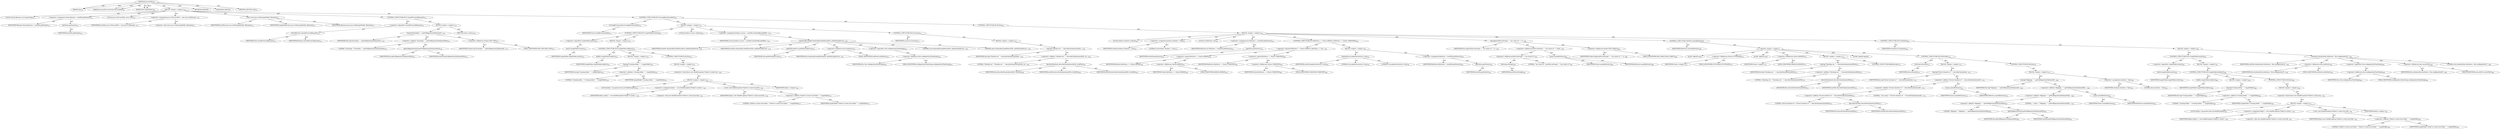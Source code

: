 digraph "processFile" {  
"111669149713" [label = <(METHOD,processFile)<SUB>507</SUB>> ]
"115964117009" [label = <(PARAM,this)<SUB>507</SUB>> ]
"115964117035" [label = <(PARAM,com.starbase.starteam.File eachFile)<SUB>507</SUB>> ]
"115964117036" [label = <(PARAM,File targetFolder)<SUB>508</SUB>> ]
"25769803842" [label = <(BLOCK,&lt;empty&gt;,&lt;empty&gt;)<SUB>509</SUB>> ]
"94489280543" [label = <(LOCAL,String filename: java.lang.String)<SUB>510</SUB>> ]
"30064771323" [label = <(&lt;operator&gt;.assignment,String filename = eachFile.getName())<SUB>510</SUB>> ]
"68719477001" [label = <(IDENTIFIER,filename,String filename = eachFile.getName())<SUB>510</SUB>> ]
"30064771324" [label = <(getName,getName())<SUB>510</SUB>> ]
"68719477002" [label = <(IDENTIFIER,eachFile,getName())<SUB>510</SUB>> ]
"94489280544" [label = <(LOCAL,java.io.File localFile: java.io.File)<SUB>512</SUB>> ]
"30064771325" [label = <(&lt;operator&gt;.assignment,java.io.File localFile = new java.io.File(targe...)<SUB>512</SUB>> ]
"68719477003" [label = <(IDENTIFIER,localFile,java.io.File localFile = new java.io.File(targe...)<SUB>512</SUB>> ]
"30064771326" [label = <(&lt;operator&gt;.alloc,new java.io.File(targetFolder, filename))<SUB>512</SUB>> ]
"30064771327" [label = <(&lt;init&gt;,new java.io.File(targetFolder, filename))<SUB>512</SUB>> ]
"68719477004" [label = <(IDENTIFIER,localFile,new java.io.File(targetFolder, filename))<SUB>512</SUB>> ]
"68719477005" [label = <(IDENTIFIER,targetFolder,new java.io.File(targetFolder, filename))<SUB>512</SUB>> ]
"68719477006" [label = <(IDENTIFIER,filename,new java.io.File(targetFolder, filename))<SUB>512</SUB>> ]
"47244640294" [label = <(CONTROL_STRUCTURE,IF,if (!shouldProcess(filename)))<SUB>515</SUB>> ]
"30064771328" [label = <(&lt;operator&gt;.logicalNot,!shouldProcess(filename))<SUB>515</SUB>> ]
"30064771329" [label = <(shouldProcess,shouldProcess(filename))<SUB>515</SUB>> ]
"68719476799" [label = <(IDENTIFIER,this,shouldProcess(filename))<SUB>515</SUB>> ]
"68719477007" [label = <(IDENTIFIER,filename,shouldProcess(filename))<SUB>515</SUB>> ]
"25769803843" [label = <(BLOCK,&lt;empty&gt;,&lt;empty&gt;)<SUB>515</SUB>> ]
"30064771330" [label = <(log,log(&quot;Excluding &quot; + getFullRepositoryPath(eachFi...)<SUB>516</SUB>> ]
"68719476801" [label = <(IDENTIFIER,this,log(&quot;Excluding &quot; + getFullRepositoryPath(eachFi...)<SUB>516</SUB>> ]
"30064771331" [label = <(&lt;operator&gt;.addition,&quot;Excluding &quot; + getFullRepositoryPath(eachFile))<SUB>516</SUB>> ]
"90194313271" [label = <(LITERAL,&quot;Excluding &quot;,&quot;Excluding &quot; + getFullRepositoryPath(eachFile))<SUB>516</SUB>> ]
"30064771332" [label = <(getFullRepositoryPath,getFullRepositoryPath(eachFile))<SUB>516</SUB>> ]
"68719476800" [label = <(IDENTIFIER,this,getFullRepositoryPath(eachFile))<SUB>516</SUB>> ]
"68719477008" [label = <(IDENTIFIER,eachFile,getFullRepositoryPath(eachFile))<SUB>516</SUB>> ]
"30064771333" [label = <(&lt;operator&gt;.fieldAccess,Project.MSG_INFO)<SUB>517</SUB>> ]
"68719477009" [label = <(IDENTIFIER,Project,log(&quot;Excluding &quot; + getFullRepositoryPath(eachFi...)<SUB>517</SUB>> ]
"55834574888" [label = <(FIELD_IDENTIFIER,MSG_INFO,MSG_INFO)<SUB>517</SUB>> ]
"146028888071" [label = <(RETURN,return;,return;)<SUB>518</SUB>> ]
"47244640295" [label = <(CONTROL_STRUCTURE,IF,if (isUsingRevisionLabel()))<SUB>521</SUB>> ]
"30064771334" [label = <(isUsingRevisionLabel,isUsingRevisionLabel())<SUB>521</SUB>> ]
"68719476802" [label = <(IDENTIFIER,this,isUsingRevisionLabel())<SUB>521</SUB>> ]
"25769803844" [label = <(BLOCK,&lt;empty&gt;,&lt;empty&gt;)<SUB>521</SUB>> ]
"47244640296" [label = <(CONTROL_STRUCTURE,IF,if (!targetFolder.exists()))<SUB>522</SUB>> ]
"30064771335" [label = <(&lt;operator&gt;.logicalNot,!targetFolder.exists())<SUB>522</SUB>> ]
"30064771336" [label = <(exists,targetFolder.exists())<SUB>522</SUB>> ]
"68719477010" [label = <(IDENTIFIER,targetFolder,targetFolder.exists())<SUB>522</SUB>> ]
"25769803845" [label = <(BLOCK,&lt;empty&gt;,&lt;empty&gt;)<SUB>522</SUB>> ]
"47244640297" [label = <(CONTROL_STRUCTURE,IF,if (targetFolder.mkdirs()))<SUB>523</SUB>> ]
"30064771337" [label = <(mkdirs,targetFolder.mkdirs())<SUB>523</SUB>> ]
"68719477011" [label = <(IDENTIFIER,targetFolder,targetFolder.mkdirs())<SUB>523</SUB>> ]
"25769803846" [label = <(BLOCK,&lt;empty&gt;,&lt;empty&gt;)<SUB>523</SUB>> ]
"30064771338" [label = <(log,log(&quot;Creating folder: &quot; + targetFolder))<SUB>524</SUB>> ]
"68719476803" [label = <(IDENTIFIER,this,log(&quot;Creating folder: &quot; + targetFolder))<SUB>524</SUB>> ]
"30064771339" [label = <(&lt;operator&gt;.addition,&quot;Creating folder: &quot; + targetFolder)<SUB>524</SUB>> ]
"90194313272" [label = <(LITERAL,&quot;Creating folder: &quot;,&quot;Creating folder: &quot; + targetFolder)<SUB>524</SUB>> ]
"68719477012" [label = <(IDENTIFIER,targetFolder,&quot;Creating folder: &quot; + targetFolder)<SUB>524</SUB>> ]
"47244640298" [label = <(CONTROL_STRUCTURE,ELSE,else)<SUB>525</SUB>> ]
"25769803847" [label = <(BLOCK,&lt;empty&gt;,&lt;empty&gt;)<SUB>525</SUB>> ]
"30064771340" [label = <(&lt;operator&gt;.throw,throw new BuildException(&quot;Failed to create loca...)<SUB>526</SUB>> ]
"25769803848" [label = <(BLOCK,&lt;empty&gt;,&lt;empty&gt;)<SUB>526</SUB>> ]
"94489280545" [label = <(LOCAL,$obj11: org.apache.tools.ant.BuildException)<SUB>526</SUB>> ]
"30064771341" [label = <(&lt;operator&gt;.assignment,$obj11 = new BuildException(&quot;Failed to create l...)<SUB>526</SUB>> ]
"68719477013" [label = <(IDENTIFIER,$obj11,$obj11 = new BuildException(&quot;Failed to create l...)<SUB>526</SUB>> ]
"30064771342" [label = <(&lt;operator&gt;.alloc,new BuildException(&quot;Failed to create local fold...)<SUB>526</SUB>> ]
"30064771343" [label = <(&lt;init&gt;,new BuildException(&quot;Failed to create local fold...)<SUB>526</SUB>> ]
"68719477014" [label = <(IDENTIFIER,$obj11,new BuildException(&quot;Failed to create local fold...)<SUB>526</SUB>> ]
"30064771344" [label = <(&lt;operator&gt;.addition,&quot;Failed to create local folder &quot; + targetFolder)<SUB>527</SUB>> ]
"90194313273" [label = <(LITERAL,&quot;Failed to create local folder &quot;,&quot;Failed to create local folder &quot; + targetFolder)<SUB>527</SUB>> ]
"68719477015" [label = <(IDENTIFIER,targetFolder,&quot;Failed to create local folder &quot; + targetFolder)<SUB>527</SUB>> ]
"68719477016" [label = <(IDENTIFIER,$obj11,&lt;empty&gt;)<SUB>526</SUB>> ]
"94489280546" [label = <(LOCAL,boolean success: boolean)<SUB>530</SUB>> ]
"30064771345" [label = <(&lt;operator&gt;.assignment,boolean success = eachFile.checkoutByLabelID(lo...)<SUB>530</SUB>> ]
"68719477017" [label = <(IDENTIFIER,success,boolean success = eachFile.checkoutByLabelID(lo...)<SUB>530</SUB>> ]
"30064771346" [label = <(checkoutByLabelID,checkoutByLabelID(localFile, getIDofLabelInUse(...)<SUB>530</SUB>> ]
"68719477018" [label = <(IDENTIFIER,eachFile,checkoutByLabelID(localFile, getIDofLabelInUse(...)<SUB>530</SUB>> ]
"68719477019" [label = <(IDENTIFIER,localFile,checkoutByLabelID(localFile, getIDofLabelInUse(...)<SUB>531</SUB>> ]
"30064771347" [label = <(getIDofLabelInUse,getIDofLabelInUse())<SUB>532</SUB>> ]
"68719476804" [label = <(IDENTIFIER,this,getIDofLabelInUse())<SUB>532</SUB>> ]
"30064771348" [label = <(&lt;operator&gt;.fieldAccess,this.lockStatus)<SUB>533</SUB>> ]
"68719476805" [label = <(IDENTIFIER,this,checkoutByLabelID(localFile, getIDofLabelInUse(...)<SUB>533</SUB>> ]
"55834574889" [label = <(FIELD_IDENTIFIER,lockStatus,lockStatus)<SUB>533</SUB>> ]
"30064771349" [label = <(&lt;operator&gt;.logicalNot,!this.useRepositoryTimeStamp)<SUB>534</SUB>> ]
"30064771350" [label = <(&lt;operator&gt;.fieldAccess,this.useRepositoryTimeStamp)<SUB>534</SUB>> ]
"68719476806" [label = <(IDENTIFIER,this,!this.useRepositoryTimeStamp)<SUB>534</SUB>> ]
"55834574890" [label = <(FIELD_IDENTIFIER,useRepositoryTimeStamp,useRepositoryTimeStamp)<SUB>534</SUB>> ]
"90194313274" [label = <(LITERAL,true,checkoutByLabelID(localFile, getIDofLabelInUse(...)<SUB>535</SUB>> ]
"90194313275" [label = <(LITERAL,false,checkoutByLabelID(localFile, getIDofLabelInUse(...)<SUB>536</SUB>> ]
"47244640299" [label = <(CONTROL_STRUCTURE,IF,if (success))<SUB>537</SUB>> ]
"68719477020" [label = <(IDENTIFIER,success,if (success))<SUB>537</SUB>> ]
"25769803849" [label = <(BLOCK,&lt;empty&gt;,&lt;empty&gt;)<SUB>537</SUB>> ]
"30064771351" [label = <(log,log(&quot;Checked out &quot; + describeCheckout(eachFile,...)<SUB>538</SUB>> ]
"68719476808" [label = <(IDENTIFIER,this,log(&quot;Checked out &quot; + describeCheckout(eachFile,...)<SUB>538</SUB>> ]
"30064771352" [label = <(&lt;operator&gt;.addition,&quot;Checked out &quot; + describeCheckout(eachFile, loc...)<SUB>538</SUB>> ]
"90194313276" [label = <(LITERAL,&quot;Checked out &quot;,&quot;Checked out &quot; + describeCheckout(eachFile, loc...)<SUB>538</SUB>> ]
"30064771353" [label = <(describeCheckout,describeCheckout(eachFile, localFile))<SUB>538</SUB>> ]
"68719476807" [label = <(IDENTIFIER,this,describeCheckout(eachFile, localFile))<SUB>538</SUB>> ]
"68719477021" [label = <(IDENTIFIER,eachFile,describeCheckout(eachFile, localFile))<SUB>538</SUB>> ]
"68719477022" [label = <(IDENTIFIER,localFile,describeCheckout(eachFile, localFile))<SUB>538</SUB>> ]
"47244640300" [label = <(CONTROL_STRUCTURE,ELSE,else)<SUB>540</SUB>> ]
"25769803850" [label = <(BLOCK,&lt;empty&gt;,&lt;empty&gt;)<SUB>540</SUB>> ]
"94489280547" [label = <(LOCAL,boolean checkout: boolean)<SUB>541</SUB>> ]
"30064771354" [label = <(&lt;operator&gt;.assignment,boolean checkout = true)<SUB>541</SUB>> ]
"68719477023" [label = <(IDENTIFIER,checkout,boolean checkout = true)<SUB>541</SUB>> ]
"90194313277" [label = <(LITERAL,true,boolean checkout = true)<SUB>541</SUB>> ]
"94489280548" [label = <(LOCAL,int fileStatus: int)<SUB>554</SUB>> ]
"30064771355" [label = <(&lt;operator&gt;.assignment,int fileStatus = (eachFile.getStatus()))<SUB>554</SUB>> ]
"68719477024" [label = <(IDENTIFIER,fileStatus,int fileStatus = (eachFile.getStatus()))<SUB>554</SUB>> ]
"30064771356" [label = <(getStatus,getStatus())<SUB>554</SUB>> ]
"68719477025" [label = <(IDENTIFIER,eachFile,getStatus())<SUB>554</SUB>> ]
"47244640301" [label = <(CONTROL_STRUCTURE,IF,if (fileStatus == Status.MERGE || fileStatus == Status.UNKNOWN))<SUB>559</SUB>> ]
"30064771357" [label = <(&lt;operator&gt;.logicalOr,fileStatus == Status.MERGE || fileStatus == Sta...)<SUB>559</SUB>> ]
"30064771358" [label = <(&lt;operator&gt;.equals,fileStatus == Status.MERGE)<SUB>559</SUB>> ]
"68719477026" [label = <(IDENTIFIER,fileStatus,fileStatus == Status.MERGE)<SUB>559</SUB>> ]
"30064771359" [label = <(&lt;operator&gt;.fieldAccess,Status.MERGE)<SUB>559</SUB>> ]
"68719477027" [label = <(IDENTIFIER,Status,fileStatus == Status.MERGE)<SUB>559</SUB>> ]
"55834574891" [label = <(FIELD_IDENTIFIER,MERGE,MERGE)<SUB>559</SUB>> ]
"30064771360" [label = <(&lt;operator&gt;.equals,fileStatus == Status.UNKNOWN)<SUB>560</SUB>> ]
"68719477028" [label = <(IDENTIFIER,fileStatus,fileStatus == Status.UNKNOWN)<SUB>560</SUB>> ]
"30064771361" [label = <(&lt;operator&gt;.fieldAccess,Status.UNKNOWN)<SUB>560</SUB>> ]
"68719477029" [label = <(IDENTIFIER,Status,fileStatus == Status.UNKNOWN)<SUB>560</SUB>> ]
"55834574892" [label = <(FIELD_IDENTIFIER,UNKNOWN,UNKNOWN)<SUB>560</SUB>> ]
"25769803851" [label = <(BLOCK,&lt;empty&gt;,&lt;empty&gt;)<SUB>560</SUB>> ]
"30064771362" [label = <(updateStatus,updateStatus(true, true))<SUB>561</SUB>> ]
"68719477030" [label = <(IDENTIFIER,eachFile,updateStatus(true, true))<SUB>561</SUB>> ]
"90194313278" [label = <(LITERAL,true,updateStatus(true, true))<SUB>561</SUB>> ]
"90194313279" [label = <(LITERAL,true,updateStatus(true, true))<SUB>561</SUB>> ]
"30064771363" [label = <(&lt;operator&gt;.assignment,fileStatus = (eachFile.getStatus()))<SUB>562</SUB>> ]
"68719477031" [label = <(IDENTIFIER,fileStatus,fileStatus = (eachFile.getStatus()))<SUB>562</SUB>> ]
"30064771364" [label = <(getStatus,getStatus())<SUB>562</SUB>> ]
"68719477032" [label = <(IDENTIFIER,eachFile,getStatus())<SUB>562</SUB>> ]
"30064771365" [label = <(log,log(eachFile.toString() + &quot; has status of &quot; + S...)<SUB>565</SUB>> ]
"68719476809" [label = <(IDENTIFIER,this,log(eachFile.toString() + &quot; has status of &quot; + S...)<SUB>565</SUB>> ]
"30064771366" [label = <(&lt;operator&gt;.addition,eachFile.toString() + &quot; has status of &quot; + Statu...)<SUB>565</SUB>> ]
"30064771367" [label = <(&lt;operator&gt;.addition,eachFile.toString() + &quot; has status of &quot;)<SUB>565</SUB>> ]
"30064771368" [label = <(toString,toString())<SUB>565</SUB>> ]
"68719477033" [label = <(IDENTIFIER,eachFile,toString())<SUB>565</SUB>> ]
"90194313280" [label = <(LITERAL,&quot; has status of &quot;,eachFile.toString() + &quot; has status of &quot;)<SUB>565</SUB>> ]
"30064771369" [label = <(name,name(fileStatus))<SUB>566</SUB>> ]
"68719477034" [label = <(IDENTIFIER,Status,name(fileStatus))<SUB>566</SUB>> ]
"68719477035" [label = <(IDENTIFIER,fileStatus,name(fileStatus))<SUB>566</SUB>> ]
"30064771370" [label = <(&lt;operator&gt;.fieldAccess,Project.MSG_DEBUG)<SUB>566</SUB>> ]
"68719477036" [label = <(IDENTIFIER,Project,log(eachFile.toString() + &quot; has status of &quot; + S...)<SUB>566</SUB>> ]
"55834574893" [label = <(FIELD_IDENTIFIER,MSG_DEBUG,MSG_DEBUG)<SUB>566</SUB>> ]
"47244640302" [label = <(CONTROL_STRUCTURE,SWITCH,switch(fileStatus))> ]
"68719477037" [label = <(IDENTIFIER,fileStatus,switch(fileStatus))<SUB>569</SUB>> ]
"25769803852" [label = <(BLOCK,&lt;empty&gt;,&lt;empty&gt;)> ]
"81604378624" [label = <(JUMP_TARGET,case)> ]
"30064771371" [label = <(&lt;operator&gt;.fieldAccess,Status.OUTOFDATE)<SUB>570</SUB>> ]
"68719477038" [label = <(IDENTIFIER,Status,&lt;empty&gt;)<SUB>570</SUB>> ]
"55834574894" [label = <(FIELD_IDENTIFIER,OUTOFDATE,OUTOFDATE)<SUB>570</SUB>> ]
"81604378625" [label = <(JUMP_TARGET,case)> ]
"30064771372" [label = <(&lt;operator&gt;.fieldAccess,Status.MISSING)<SUB>571</SUB>> ]
"68719477039" [label = <(IDENTIFIER,Status,&lt;empty&gt;)<SUB>571</SUB>> ]
"55834574895" [label = <(FIELD_IDENTIFIER,MISSING,MISSING)<SUB>571</SUB>> ]
"25769803853" [label = <(BLOCK,&lt;empty&gt;,&lt;empty&gt;)<SUB>572</SUB>> ]
"30064771373" [label = <(log,log(&quot;Checking out: &quot; + describeCheckout(eachFile)))<SUB>572</SUB>> ]
"68719476811" [label = <(IDENTIFIER,this,log(&quot;Checking out: &quot; + describeCheckout(eachFile)))<SUB>572</SUB>> ]
"30064771374" [label = <(&lt;operator&gt;.addition,&quot;Checking out: &quot; + describeCheckout(eachFile))<SUB>572</SUB>> ]
"90194313281" [label = <(LITERAL,&quot;Checking out: &quot;,&quot;Checking out: &quot; + describeCheckout(eachFile))<SUB>572</SUB>> ]
"30064771375" [label = <(describeCheckout,describeCheckout(eachFile))<SUB>572</SUB>> ]
"68719476810" [label = <(IDENTIFIER,this,describeCheckout(eachFile))<SUB>572</SUB>> ]
"68719477040" [label = <(IDENTIFIER,eachFile,describeCheckout(eachFile))<SUB>572</SUB>> ]
"47244640303" [label = <(CONTROL_STRUCTURE,BREAK,break;)<SUB>573</SUB>> ]
"81604378626" [label = <(JUMP_TARGET,default)> ]
"47244640304" [label = <(CONTROL_STRUCTURE,IF,if (isForced()))<SUB>575</SUB>> ]
"30064771376" [label = <(isForced,isForced())<SUB>575</SUB>> ]
"68719476812" [label = <(IDENTIFIER,this,isForced())<SUB>575</SUB>> ]
"25769803854" [label = <(BLOCK,&lt;empty&gt;,&lt;empty&gt;)<SUB>575</SUB>> ]
"30064771377" [label = <(log,log(&quot;Forced checkout of &quot; + describeCheckout(ea...)<SUB>576</SUB>> ]
"68719476814" [label = <(IDENTIFIER,this,log(&quot;Forced checkout of &quot; + describeCheckout(ea...)<SUB>576</SUB>> ]
"30064771378" [label = <(&lt;operator&gt;.addition,&quot;Forced checkout of &quot; + describeCheckout(eachFi...)<SUB>576</SUB>> ]
"30064771379" [label = <(&lt;operator&gt;.addition,&quot;Forced checkout of &quot; + describeCheckout(eachFi...)<SUB>576</SUB>> ]
"30064771380" [label = <(&lt;operator&gt;.addition,&quot;Forced checkout of &quot; + describeCheckout(eachFile))<SUB>576</SUB>> ]
"90194313282" [label = <(LITERAL,&quot;Forced checkout of &quot;,&quot;Forced checkout of &quot; + describeCheckout(eachFile))<SUB>576</SUB>> ]
"30064771381" [label = <(describeCheckout,describeCheckout(eachFile))<SUB>577</SUB>> ]
"68719476813" [label = <(IDENTIFIER,this,describeCheckout(eachFile))<SUB>577</SUB>> ]
"68719477041" [label = <(IDENTIFIER,eachFile,describeCheckout(eachFile))<SUB>577</SUB>> ]
"90194313283" [label = <(LITERAL,&quot; over status &quot;,&quot;Forced checkout of &quot; + describeCheckout(eachFi...)<SUB>578</SUB>> ]
"30064771382" [label = <(name,name(fileStatus))<SUB>578</SUB>> ]
"68719477042" [label = <(IDENTIFIER,Status,name(fileStatus))<SUB>578</SUB>> ]
"68719477043" [label = <(IDENTIFIER,fileStatus,name(fileStatus))<SUB>578</SUB>> ]
"47244640305" [label = <(CONTROL_STRUCTURE,ELSE,else)<SUB>579</SUB>> ]
"25769803855" [label = <(BLOCK,&lt;empty&gt;,&lt;empty&gt;)<SUB>579</SUB>> ]
"30064771383" [label = <(log,log(&quot;Skipping: &quot; + getFullRepositoryPath(eachFi...)<SUB>580</SUB>> ]
"68719476816" [label = <(IDENTIFIER,this,log(&quot;Skipping: &quot; + getFullRepositoryPath(eachFi...)<SUB>580</SUB>> ]
"30064771384" [label = <(&lt;operator&gt;.addition,&quot;Skipping: &quot; + getFullRepositoryPath(eachFile) ...)<SUB>580</SUB>> ]
"30064771385" [label = <(&lt;operator&gt;.addition,&quot;Skipping: &quot; + getFullRepositoryPath(eachFile) ...)<SUB>580</SUB>> ]
"30064771386" [label = <(&lt;operator&gt;.addition,&quot;Skipping: &quot; + getFullRepositoryPath(eachFile))<SUB>580</SUB>> ]
"90194313284" [label = <(LITERAL,&quot;Skipping: &quot;,&quot;Skipping: &quot; + getFullRepositoryPath(eachFile))<SUB>580</SUB>> ]
"30064771387" [label = <(getFullRepositoryPath,getFullRepositoryPath(eachFile))<SUB>580</SUB>> ]
"68719476815" [label = <(IDENTIFIER,this,getFullRepositoryPath(eachFile))<SUB>580</SUB>> ]
"68719477044" [label = <(IDENTIFIER,eachFile,getFullRepositoryPath(eachFile))<SUB>580</SUB>> ]
"90194313285" [label = <(LITERAL,&quot; - status: &quot;,&quot;Skipping: &quot; + getFullRepositoryPath(eachFile) ...)<SUB>581</SUB>> ]
"30064771388" [label = <(name,name(fileStatus))<SUB>581</SUB>> ]
"68719477045" [label = <(IDENTIFIER,Status,name(fileStatus))<SUB>581</SUB>> ]
"68719477046" [label = <(IDENTIFIER,fileStatus,name(fileStatus))<SUB>581</SUB>> ]
"30064771389" [label = <(&lt;operator&gt;.assignment,checkout = false)<SUB>582</SUB>> ]
"68719477047" [label = <(IDENTIFIER,checkout,checkout = false)<SUB>582</SUB>> ]
"90194313286" [label = <(LITERAL,false,checkout = false)<SUB>582</SUB>> ]
"47244640306" [label = <(CONTROL_STRUCTURE,IF,if (checkout))<SUB>586</SUB>> ]
"68719477048" [label = <(IDENTIFIER,checkout,if (checkout))<SUB>586</SUB>> ]
"25769803856" [label = <(BLOCK,&lt;empty&gt;,&lt;empty&gt;)<SUB>586</SUB>> ]
"47244640307" [label = <(CONTROL_STRUCTURE,IF,if (!targetFolder.exists()))<SUB>587</SUB>> ]
"30064771390" [label = <(&lt;operator&gt;.logicalNot,!targetFolder.exists())<SUB>587</SUB>> ]
"30064771391" [label = <(exists,targetFolder.exists())<SUB>587</SUB>> ]
"68719477049" [label = <(IDENTIFIER,targetFolder,targetFolder.exists())<SUB>587</SUB>> ]
"25769803857" [label = <(BLOCK,&lt;empty&gt;,&lt;empty&gt;)<SUB>587</SUB>> ]
"47244640308" [label = <(CONTROL_STRUCTURE,IF,if (targetFolder.mkdirs()))<SUB>588</SUB>> ]
"30064771392" [label = <(mkdirs,targetFolder.mkdirs())<SUB>588</SUB>> ]
"68719477050" [label = <(IDENTIFIER,targetFolder,targetFolder.mkdirs())<SUB>588</SUB>> ]
"25769803858" [label = <(BLOCK,&lt;empty&gt;,&lt;empty&gt;)<SUB>588</SUB>> ]
"30064771393" [label = <(log,log(&quot;Creating folder: &quot; + targetFolder))<SUB>589</SUB>> ]
"68719476817" [label = <(IDENTIFIER,this,log(&quot;Creating folder: &quot; + targetFolder))<SUB>589</SUB>> ]
"30064771394" [label = <(&lt;operator&gt;.addition,&quot;Creating folder: &quot; + targetFolder)<SUB>589</SUB>> ]
"90194313287" [label = <(LITERAL,&quot;Creating folder: &quot;,&quot;Creating folder: &quot; + targetFolder)<SUB>589</SUB>> ]
"68719477051" [label = <(IDENTIFIER,targetFolder,&quot;Creating folder: &quot; + targetFolder)<SUB>589</SUB>> ]
"47244640309" [label = <(CONTROL_STRUCTURE,ELSE,else)<SUB>590</SUB>> ]
"25769803859" [label = <(BLOCK,&lt;empty&gt;,&lt;empty&gt;)<SUB>590</SUB>> ]
"30064771395" [label = <(&lt;operator&gt;.throw,throw new BuildException(&quot;Failed to create loca...)<SUB>591</SUB>> ]
"25769803860" [label = <(BLOCK,&lt;empty&gt;,&lt;empty&gt;)<SUB>591</SUB>> ]
"94489280549" [label = <(LOCAL,$obj12: org.apache.tools.ant.BuildException)<SUB>591</SUB>> ]
"30064771396" [label = <(&lt;operator&gt;.assignment,$obj12 = new BuildException(&quot;Failed to create l...)<SUB>591</SUB>> ]
"68719477052" [label = <(IDENTIFIER,$obj12,$obj12 = new BuildException(&quot;Failed to create l...)<SUB>591</SUB>> ]
"30064771397" [label = <(&lt;operator&gt;.alloc,new BuildException(&quot;Failed to create local fold...)<SUB>591</SUB>> ]
"30064771398" [label = <(&lt;init&gt;,new BuildException(&quot;Failed to create local fold...)<SUB>591</SUB>> ]
"68719477053" [label = <(IDENTIFIER,$obj12,new BuildException(&quot;Failed to create local fold...)<SUB>591</SUB>> ]
"30064771399" [label = <(&lt;operator&gt;.addition,&quot;Failed to create local folder &quot; + targetFolder)<SUB>592</SUB>> ]
"90194313288" [label = <(LITERAL,&quot;Failed to create local folder &quot;,&quot;Failed to create local folder &quot; + targetFolder)<SUB>592</SUB>> ]
"68719477054" [label = <(IDENTIFIER,targetFolder,&quot;Failed to create local folder &quot; + targetFolder)<SUB>592</SUB>> ]
"68719477055" [label = <(IDENTIFIER,$obj12,&lt;empty&gt;)<SUB>591</SUB>> ]
"30064771400" [label = <(checkout,checkout(this.lockStatus, !this.useRepositoryTi...)<SUB>595</SUB>> ]
"68719477056" [label = <(IDENTIFIER,eachFile,checkout(this.lockStatus, !this.useRepositoryTi...)<SUB>595</SUB>> ]
"30064771401" [label = <(&lt;operator&gt;.fieldAccess,this.lockStatus)<SUB>595</SUB>> ]
"68719476818" [label = <(IDENTIFIER,this,checkout(this.lockStatus, !this.useRepositoryTi...)<SUB>595</SUB>> ]
"55834574896" [label = <(FIELD_IDENTIFIER,lockStatus,lockStatus)<SUB>595</SUB>> ]
"30064771402" [label = <(&lt;operator&gt;.logicalNot,!this.useRepositoryTimeStamp)<SUB>596</SUB>> ]
"30064771403" [label = <(&lt;operator&gt;.fieldAccess,this.useRepositoryTimeStamp)<SUB>596</SUB>> ]
"68719476819" [label = <(IDENTIFIER,this,!this.useRepositoryTimeStamp)<SUB>596</SUB>> ]
"55834574897" [label = <(FIELD_IDENTIFIER,useRepositoryTimeStamp,useRepositoryTimeStamp)<SUB>596</SUB>> ]
"30064771404" [label = <(&lt;operator&gt;.fieldAccess,this.convertEOL)<SUB>596</SUB>> ]
"68719476820" [label = <(IDENTIFIER,this,checkout(this.lockStatus, !this.useRepositoryTi...)<SUB>596</SUB>> ]
"55834574898" [label = <(FIELD_IDENTIFIER,convertEOL,convertEOL)<SUB>596</SUB>> ]
"90194313289" [label = <(LITERAL,true,checkout(this.lockStatus, !this.useRepositoryTi...)<SUB>596</SUB>> ]
"133143986215" [label = <(MODIFIER,PRIVATE)> ]
"133143986216" [label = <(MODIFIER,VIRTUAL)> ]
"128849018897" [label = <(METHOD_RETURN,void)<SUB>507</SUB>> ]
  "111669149713" -> "115964117009"  [ label = "AST: "] 
  "111669149713" -> "115964117035"  [ label = "AST: "] 
  "111669149713" -> "115964117036"  [ label = "AST: "] 
  "111669149713" -> "25769803842"  [ label = "AST: "] 
  "111669149713" -> "133143986215"  [ label = "AST: "] 
  "111669149713" -> "133143986216"  [ label = "AST: "] 
  "111669149713" -> "128849018897"  [ label = "AST: "] 
  "25769803842" -> "94489280543"  [ label = "AST: "] 
  "25769803842" -> "30064771323"  [ label = "AST: "] 
  "25769803842" -> "94489280544"  [ label = "AST: "] 
  "25769803842" -> "30064771325"  [ label = "AST: "] 
  "25769803842" -> "30064771327"  [ label = "AST: "] 
  "25769803842" -> "47244640294"  [ label = "AST: "] 
  "25769803842" -> "47244640295"  [ label = "AST: "] 
  "30064771323" -> "68719477001"  [ label = "AST: "] 
  "30064771323" -> "30064771324"  [ label = "AST: "] 
  "30064771324" -> "68719477002"  [ label = "AST: "] 
  "30064771325" -> "68719477003"  [ label = "AST: "] 
  "30064771325" -> "30064771326"  [ label = "AST: "] 
  "30064771327" -> "68719477004"  [ label = "AST: "] 
  "30064771327" -> "68719477005"  [ label = "AST: "] 
  "30064771327" -> "68719477006"  [ label = "AST: "] 
  "47244640294" -> "30064771328"  [ label = "AST: "] 
  "47244640294" -> "25769803843"  [ label = "AST: "] 
  "30064771328" -> "30064771329"  [ label = "AST: "] 
  "30064771329" -> "68719476799"  [ label = "AST: "] 
  "30064771329" -> "68719477007"  [ label = "AST: "] 
  "25769803843" -> "30064771330"  [ label = "AST: "] 
  "25769803843" -> "146028888071"  [ label = "AST: "] 
  "30064771330" -> "68719476801"  [ label = "AST: "] 
  "30064771330" -> "30064771331"  [ label = "AST: "] 
  "30064771330" -> "30064771333"  [ label = "AST: "] 
  "30064771331" -> "90194313271"  [ label = "AST: "] 
  "30064771331" -> "30064771332"  [ label = "AST: "] 
  "30064771332" -> "68719476800"  [ label = "AST: "] 
  "30064771332" -> "68719477008"  [ label = "AST: "] 
  "30064771333" -> "68719477009"  [ label = "AST: "] 
  "30064771333" -> "55834574888"  [ label = "AST: "] 
  "47244640295" -> "30064771334"  [ label = "AST: "] 
  "47244640295" -> "25769803844"  [ label = "AST: "] 
  "47244640295" -> "47244640300"  [ label = "AST: "] 
  "30064771334" -> "68719476802"  [ label = "AST: "] 
  "25769803844" -> "47244640296"  [ label = "AST: "] 
  "25769803844" -> "94489280546"  [ label = "AST: "] 
  "25769803844" -> "30064771345"  [ label = "AST: "] 
  "25769803844" -> "47244640299"  [ label = "AST: "] 
  "47244640296" -> "30064771335"  [ label = "AST: "] 
  "47244640296" -> "25769803845"  [ label = "AST: "] 
  "30064771335" -> "30064771336"  [ label = "AST: "] 
  "30064771336" -> "68719477010"  [ label = "AST: "] 
  "25769803845" -> "47244640297"  [ label = "AST: "] 
  "47244640297" -> "30064771337"  [ label = "AST: "] 
  "47244640297" -> "25769803846"  [ label = "AST: "] 
  "47244640297" -> "47244640298"  [ label = "AST: "] 
  "30064771337" -> "68719477011"  [ label = "AST: "] 
  "25769803846" -> "30064771338"  [ label = "AST: "] 
  "30064771338" -> "68719476803"  [ label = "AST: "] 
  "30064771338" -> "30064771339"  [ label = "AST: "] 
  "30064771339" -> "90194313272"  [ label = "AST: "] 
  "30064771339" -> "68719477012"  [ label = "AST: "] 
  "47244640298" -> "25769803847"  [ label = "AST: "] 
  "25769803847" -> "30064771340"  [ label = "AST: "] 
  "30064771340" -> "25769803848"  [ label = "AST: "] 
  "25769803848" -> "94489280545"  [ label = "AST: "] 
  "25769803848" -> "30064771341"  [ label = "AST: "] 
  "25769803848" -> "30064771343"  [ label = "AST: "] 
  "25769803848" -> "68719477016"  [ label = "AST: "] 
  "30064771341" -> "68719477013"  [ label = "AST: "] 
  "30064771341" -> "30064771342"  [ label = "AST: "] 
  "30064771343" -> "68719477014"  [ label = "AST: "] 
  "30064771343" -> "30064771344"  [ label = "AST: "] 
  "30064771344" -> "90194313273"  [ label = "AST: "] 
  "30064771344" -> "68719477015"  [ label = "AST: "] 
  "30064771345" -> "68719477017"  [ label = "AST: "] 
  "30064771345" -> "30064771346"  [ label = "AST: "] 
  "30064771346" -> "68719477018"  [ label = "AST: "] 
  "30064771346" -> "68719477019"  [ label = "AST: "] 
  "30064771346" -> "30064771347"  [ label = "AST: "] 
  "30064771346" -> "30064771348"  [ label = "AST: "] 
  "30064771346" -> "30064771349"  [ label = "AST: "] 
  "30064771346" -> "90194313274"  [ label = "AST: "] 
  "30064771346" -> "90194313275"  [ label = "AST: "] 
  "30064771347" -> "68719476804"  [ label = "AST: "] 
  "30064771348" -> "68719476805"  [ label = "AST: "] 
  "30064771348" -> "55834574889"  [ label = "AST: "] 
  "30064771349" -> "30064771350"  [ label = "AST: "] 
  "30064771350" -> "68719476806"  [ label = "AST: "] 
  "30064771350" -> "55834574890"  [ label = "AST: "] 
  "47244640299" -> "68719477020"  [ label = "AST: "] 
  "47244640299" -> "25769803849"  [ label = "AST: "] 
  "25769803849" -> "30064771351"  [ label = "AST: "] 
  "30064771351" -> "68719476808"  [ label = "AST: "] 
  "30064771351" -> "30064771352"  [ label = "AST: "] 
  "30064771352" -> "90194313276"  [ label = "AST: "] 
  "30064771352" -> "30064771353"  [ label = "AST: "] 
  "30064771353" -> "68719476807"  [ label = "AST: "] 
  "30064771353" -> "68719477021"  [ label = "AST: "] 
  "30064771353" -> "68719477022"  [ label = "AST: "] 
  "47244640300" -> "25769803850"  [ label = "AST: "] 
  "25769803850" -> "94489280547"  [ label = "AST: "] 
  "25769803850" -> "30064771354"  [ label = "AST: "] 
  "25769803850" -> "94489280548"  [ label = "AST: "] 
  "25769803850" -> "30064771355"  [ label = "AST: "] 
  "25769803850" -> "47244640301"  [ label = "AST: "] 
  "25769803850" -> "30064771365"  [ label = "AST: "] 
  "25769803850" -> "47244640302"  [ label = "AST: "] 
  "25769803850" -> "47244640306"  [ label = "AST: "] 
  "30064771354" -> "68719477023"  [ label = "AST: "] 
  "30064771354" -> "90194313277"  [ label = "AST: "] 
  "30064771355" -> "68719477024"  [ label = "AST: "] 
  "30064771355" -> "30064771356"  [ label = "AST: "] 
  "30064771356" -> "68719477025"  [ label = "AST: "] 
  "47244640301" -> "30064771357"  [ label = "AST: "] 
  "47244640301" -> "25769803851"  [ label = "AST: "] 
  "30064771357" -> "30064771358"  [ label = "AST: "] 
  "30064771357" -> "30064771360"  [ label = "AST: "] 
  "30064771358" -> "68719477026"  [ label = "AST: "] 
  "30064771358" -> "30064771359"  [ label = "AST: "] 
  "30064771359" -> "68719477027"  [ label = "AST: "] 
  "30064771359" -> "55834574891"  [ label = "AST: "] 
  "30064771360" -> "68719477028"  [ label = "AST: "] 
  "30064771360" -> "30064771361"  [ label = "AST: "] 
  "30064771361" -> "68719477029"  [ label = "AST: "] 
  "30064771361" -> "55834574892"  [ label = "AST: "] 
  "25769803851" -> "30064771362"  [ label = "AST: "] 
  "25769803851" -> "30064771363"  [ label = "AST: "] 
  "30064771362" -> "68719477030"  [ label = "AST: "] 
  "30064771362" -> "90194313278"  [ label = "AST: "] 
  "30064771362" -> "90194313279"  [ label = "AST: "] 
  "30064771363" -> "68719477031"  [ label = "AST: "] 
  "30064771363" -> "30064771364"  [ label = "AST: "] 
  "30064771364" -> "68719477032"  [ label = "AST: "] 
  "30064771365" -> "68719476809"  [ label = "AST: "] 
  "30064771365" -> "30064771366"  [ label = "AST: "] 
  "30064771365" -> "30064771370"  [ label = "AST: "] 
  "30064771366" -> "30064771367"  [ label = "AST: "] 
  "30064771366" -> "30064771369"  [ label = "AST: "] 
  "30064771367" -> "30064771368"  [ label = "AST: "] 
  "30064771367" -> "90194313280"  [ label = "AST: "] 
  "30064771368" -> "68719477033"  [ label = "AST: "] 
  "30064771369" -> "68719477034"  [ label = "AST: "] 
  "30064771369" -> "68719477035"  [ label = "AST: "] 
  "30064771370" -> "68719477036"  [ label = "AST: "] 
  "30064771370" -> "55834574893"  [ label = "AST: "] 
  "47244640302" -> "68719477037"  [ label = "AST: "] 
  "47244640302" -> "25769803852"  [ label = "AST: "] 
  "25769803852" -> "81604378624"  [ label = "AST: "] 
  "25769803852" -> "30064771371"  [ label = "AST: "] 
  "25769803852" -> "81604378625"  [ label = "AST: "] 
  "25769803852" -> "30064771372"  [ label = "AST: "] 
  "25769803852" -> "25769803853"  [ label = "AST: "] 
  "25769803852" -> "81604378626"  [ label = "AST: "] 
  "25769803852" -> "47244640304"  [ label = "AST: "] 
  "30064771371" -> "68719477038"  [ label = "AST: "] 
  "30064771371" -> "55834574894"  [ label = "AST: "] 
  "30064771372" -> "68719477039"  [ label = "AST: "] 
  "30064771372" -> "55834574895"  [ label = "AST: "] 
  "25769803853" -> "30064771373"  [ label = "AST: "] 
  "25769803853" -> "47244640303"  [ label = "AST: "] 
  "30064771373" -> "68719476811"  [ label = "AST: "] 
  "30064771373" -> "30064771374"  [ label = "AST: "] 
  "30064771374" -> "90194313281"  [ label = "AST: "] 
  "30064771374" -> "30064771375"  [ label = "AST: "] 
  "30064771375" -> "68719476810"  [ label = "AST: "] 
  "30064771375" -> "68719477040"  [ label = "AST: "] 
  "47244640304" -> "30064771376"  [ label = "AST: "] 
  "47244640304" -> "25769803854"  [ label = "AST: "] 
  "47244640304" -> "47244640305"  [ label = "AST: "] 
  "30064771376" -> "68719476812"  [ label = "AST: "] 
  "25769803854" -> "30064771377"  [ label = "AST: "] 
  "30064771377" -> "68719476814"  [ label = "AST: "] 
  "30064771377" -> "30064771378"  [ label = "AST: "] 
  "30064771378" -> "30064771379"  [ label = "AST: "] 
  "30064771378" -> "30064771382"  [ label = "AST: "] 
  "30064771379" -> "30064771380"  [ label = "AST: "] 
  "30064771379" -> "90194313283"  [ label = "AST: "] 
  "30064771380" -> "90194313282"  [ label = "AST: "] 
  "30064771380" -> "30064771381"  [ label = "AST: "] 
  "30064771381" -> "68719476813"  [ label = "AST: "] 
  "30064771381" -> "68719477041"  [ label = "AST: "] 
  "30064771382" -> "68719477042"  [ label = "AST: "] 
  "30064771382" -> "68719477043"  [ label = "AST: "] 
  "47244640305" -> "25769803855"  [ label = "AST: "] 
  "25769803855" -> "30064771383"  [ label = "AST: "] 
  "25769803855" -> "30064771389"  [ label = "AST: "] 
  "30064771383" -> "68719476816"  [ label = "AST: "] 
  "30064771383" -> "30064771384"  [ label = "AST: "] 
  "30064771384" -> "30064771385"  [ label = "AST: "] 
  "30064771384" -> "30064771388"  [ label = "AST: "] 
  "30064771385" -> "30064771386"  [ label = "AST: "] 
  "30064771385" -> "90194313285"  [ label = "AST: "] 
  "30064771386" -> "90194313284"  [ label = "AST: "] 
  "30064771386" -> "30064771387"  [ label = "AST: "] 
  "30064771387" -> "68719476815"  [ label = "AST: "] 
  "30064771387" -> "68719477044"  [ label = "AST: "] 
  "30064771388" -> "68719477045"  [ label = "AST: "] 
  "30064771388" -> "68719477046"  [ label = "AST: "] 
  "30064771389" -> "68719477047"  [ label = "AST: "] 
  "30064771389" -> "90194313286"  [ label = "AST: "] 
  "47244640306" -> "68719477048"  [ label = "AST: "] 
  "47244640306" -> "25769803856"  [ label = "AST: "] 
  "25769803856" -> "47244640307"  [ label = "AST: "] 
  "25769803856" -> "30064771400"  [ label = "AST: "] 
  "47244640307" -> "30064771390"  [ label = "AST: "] 
  "47244640307" -> "25769803857"  [ label = "AST: "] 
  "30064771390" -> "30064771391"  [ label = "AST: "] 
  "30064771391" -> "68719477049"  [ label = "AST: "] 
  "25769803857" -> "47244640308"  [ label = "AST: "] 
  "47244640308" -> "30064771392"  [ label = "AST: "] 
  "47244640308" -> "25769803858"  [ label = "AST: "] 
  "47244640308" -> "47244640309"  [ label = "AST: "] 
  "30064771392" -> "68719477050"  [ label = "AST: "] 
  "25769803858" -> "30064771393"  [ label = "AST: "] 
  "30064771393" -> "68719476817"  [ label = "AST: "] 
  "30064771393" -> "30064771394"  [ label = "AST: "] 
  "30064771394" -> "90194313287"  [ label = "AST: "] 
  "30064771394" -> "68719477051"  [ label = "AST: "] 
  "47244640309" -> "25769803859"  [ label = "AST: "] 
  "25769803859" -> "30064771395"  [ label = "AST: "] 
  "30064771395" -> "25769803860"  [ label = "AST: "] 
  "25769803860" -> "94489280549"  [ label = "AST: "] 
  "25769803860" -> "30064771396"  [ label = "AST: "] 
  "25769803860" -> "30064771398"  [ label = "AST: "] 
  "25769803860" -> "68719477055"  [ label = "AST: "] 
  "30064771396" -> "68719477052"  [ label = "AST: "] 
  "30064771396" -> "30064771397"  [ label = "AST: "] 
  "30064771398" -> "68719477053"  [ label = "AST: "] 
  "30064771398" -> "30064771399"  [ label = "AST: "] 
  "30064771399" -> "90194313288"  [ label = "AST: "] 
  "30064771399" -> "68719477054"  [ label = "AST: "] 
  "30064771400" -> "68719477056"  [ label = "AST: "] 
  "30064771400" -> "30064771401"  [ label = "AST: "] 
  "30064771400" -> "30064771402"  [ label = "AST: "] 
  "30064771400" -> "30064771404"  [ label = "AST: "] 
  "30064771400" -> "90194313289"  [ label = "AST: "] 
  "30064771401" -> "68719476818"  [ label = "AST: "] 
  "30064771401" -> "55834574896"  [ label = "AST: "] 
  "30064771402" -> "30064771403"  [ label = "AST: "] 
  "30064771403" -> "68719476819"  [ label = "AST: "] 
  "30064771403" -> "55834574897"  [ label = "AST: "] 
  "30064771404" -> "68719476820"  [ label = "AST: "] 
  "30064771404" -> "55834574898"  [ label = "AST: "] 
  "111669149713" -> "115964117009"  [ label = "DDG: "] 
  "111669149713" -> "115964117035"  [ label = "DDG: "] 
  "111669149713" -> "115964117036"  [ label = "DDG: "] 
}
